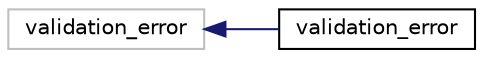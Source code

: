 digraph "Graphical Class Hierarchy"
{
 // LATEX_PDF_SIZE
  edge [fontname="Helvetica",fontsize="10",labelfontname="Helvetica",labelfontsize="10"];
  node [fontname="Helvetica",fontsize="10",shape=record];
  rankdir="LR";
  Node4 [label="validation_error",height=0.2,width=0.4,color="grey75", fillcolor="white", style="filled",tooltip=" "];
  Node4 -> Node0 [dir="back",color="midnightblue",fontsize="10",style="solid",fontname="Helvetica"];
  Node0 [label="validation_error",height=0.2,width=0.4,color="black", fillcolor="white", style="filled",URL="$classvalidation__error.html",tooltip="more informative validation error exception"];
}

